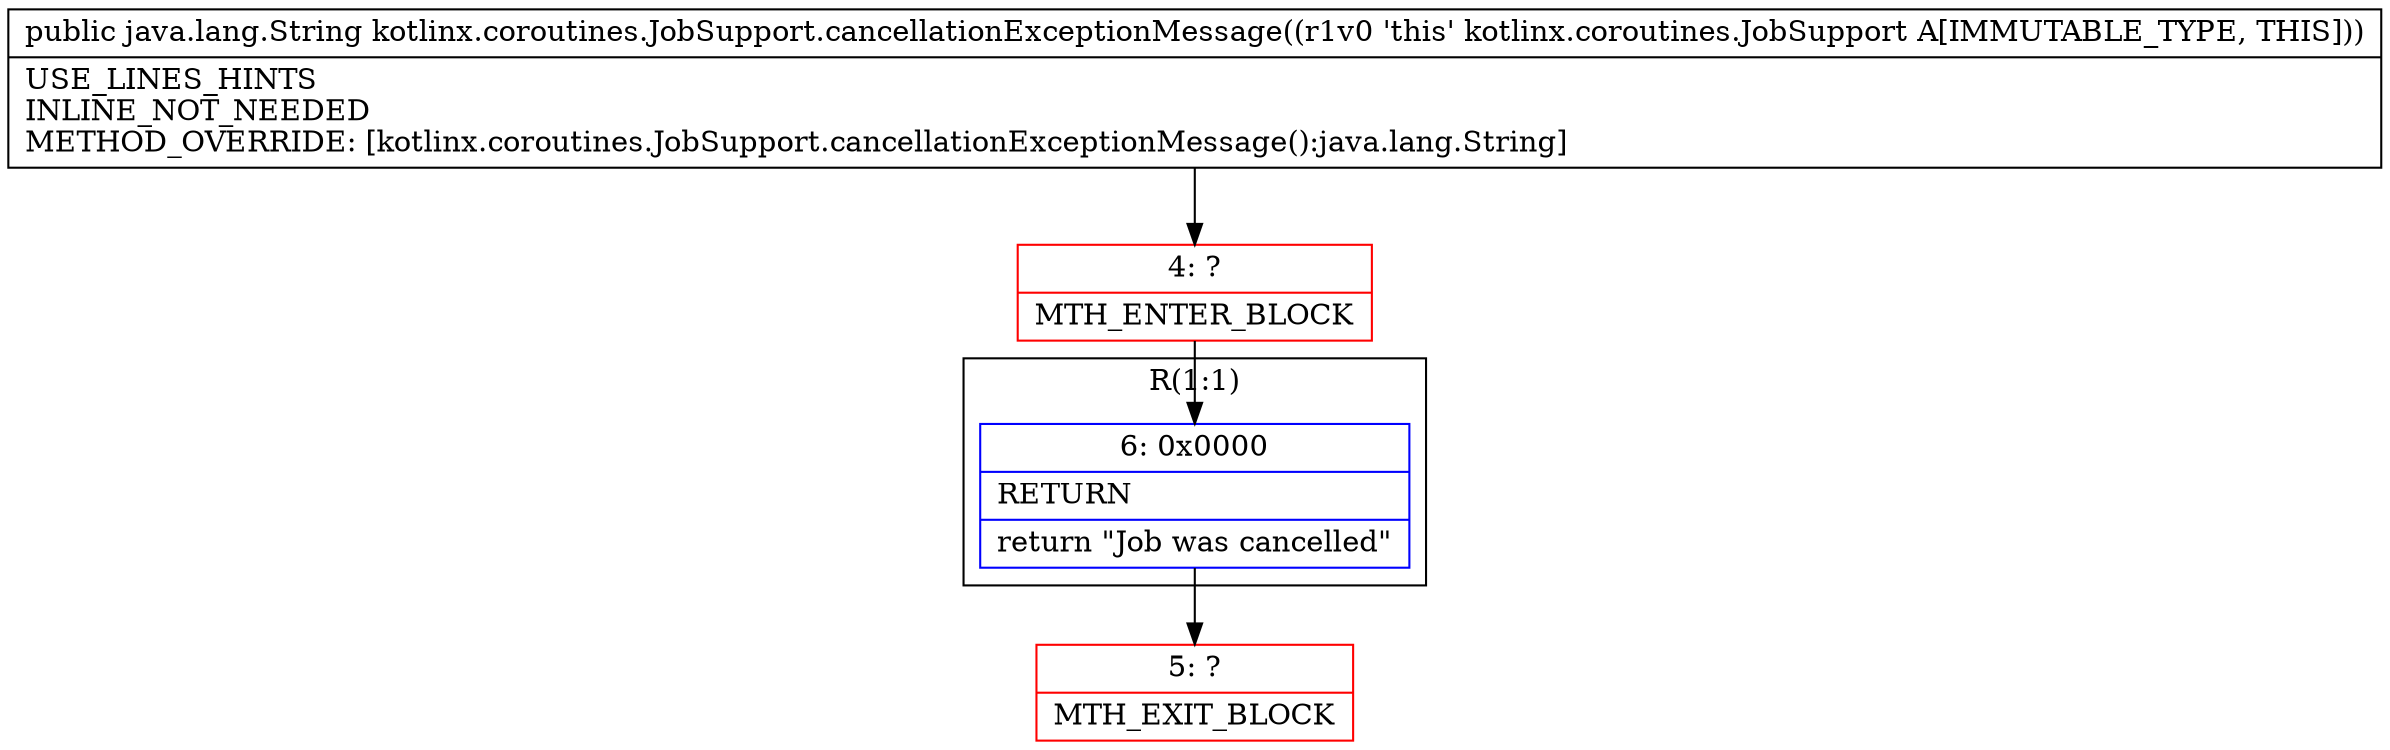 digraph "CFG forkotlinx.coroutines.JobSupport.cancellationExceptionMessage()Ljava\/lang\/String;" {
subgraph cluster_Region_1256721888 {
label = "R(1:1)";
node [shape=record,color=blue];
Node_6 [shape=record,label="{6\:\ 0x0000|RETURN\l|return \"Job was cancelled\"\l}"];
}
Node_4 [shape=record,color=red,label="{4\:\ ?|MTH_ENTER_BLOCK\l}"];
Node_5 [shape=record,color=red,label="{5\:\ ?|MTH_EXIT_BLOCK\l}"];
MethodNode[shape=record,label="{public java.lang.String kotlinx.coroutines.JobSupport.cancellationExceptionMessage((r1v0 'this' kotlinx.coroutines.JobSupport A[IMMUTABLE_TYPE, THIS]))  | USE_LINES_HINTS\lINLINE_NOT_NEEDED\lMETHOD_OVERRIDE: [kotlinx.coroutines.JobSupport.cancellationExceptionMessage():java.lang.String]\l}"];
MethodNode -> Node_4;Node_6 -> Node_5;
Node_4 -> Node_6;
}

